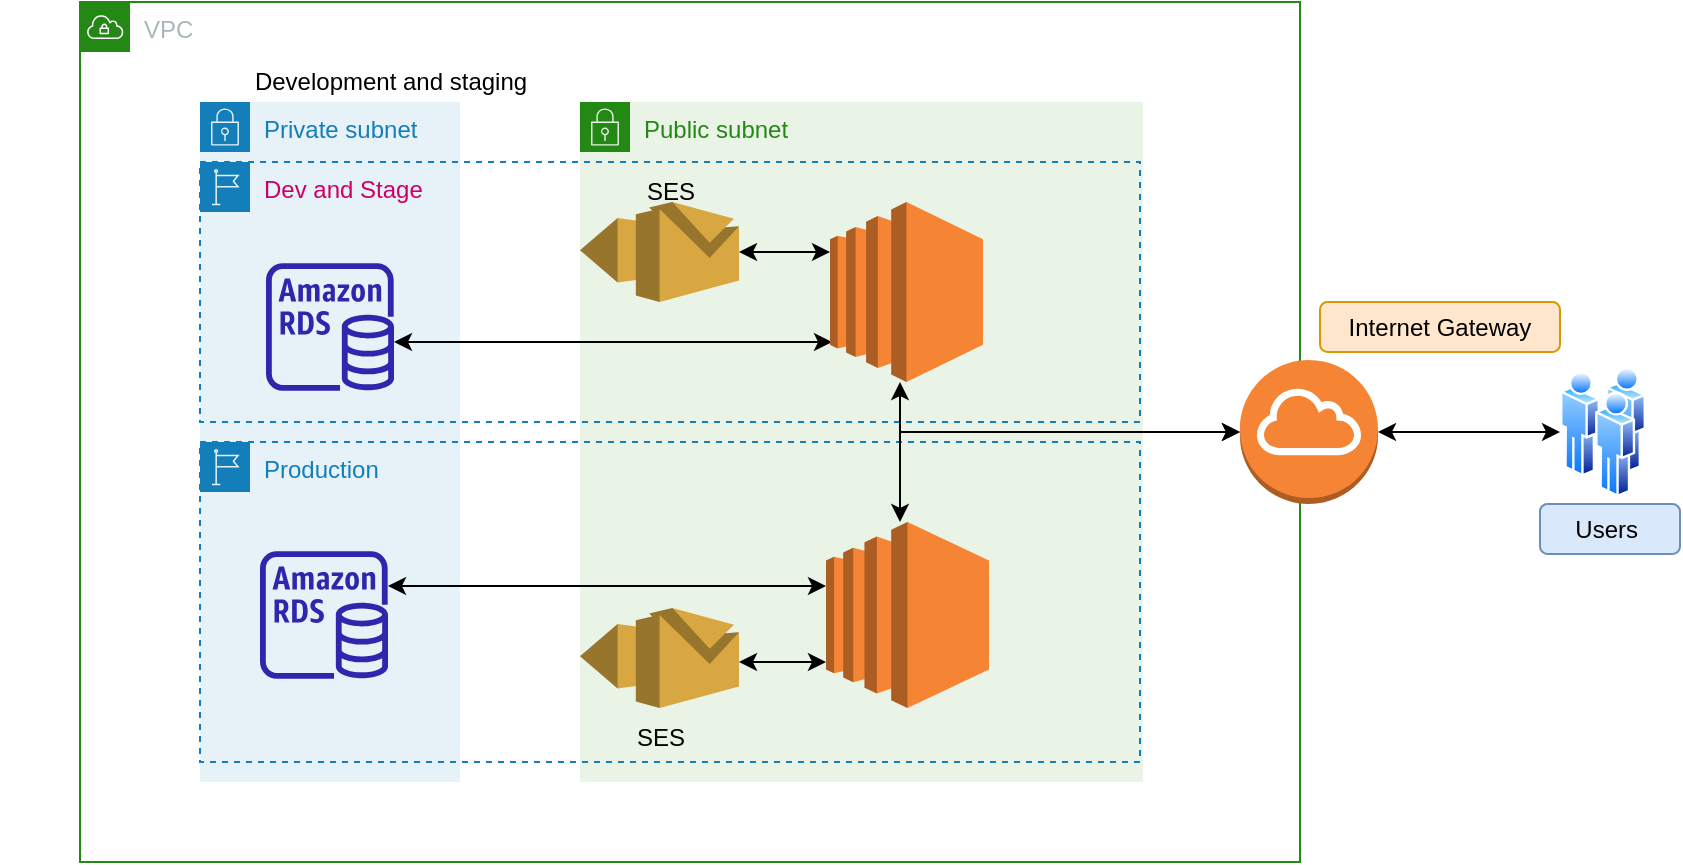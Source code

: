 <mxfile version="20.8.19" type="device"><diagram id="XGY98wzXeTsKer9R7Eu0" name="Page-1"><mxGraphModel dx="2474" dy="876" grid="1" gridSize="10" guides="1" tooltips="1" connect="1" arrows="1" fold="1" page="1" pageScale="1" pageWidth="827" pageHeight="1169" math="0" shadow="0"><root><mxCell id="0"/><mxCell id="1" parent="0"/><mxCell id="A-DtdbZ6CE195GWX-MfL-1" value="VPC" style="points=[[0,0],[0.25,0],[0.5,0],[0.75,0],[1,0],[1,0.25],[1,0.5],[1,0.75],[1,1],[0.75,1],[0.5,1],[0.25,1],[0,1],[0,0.75],[0,0.5],[0,0.25]];outlineConnect=0;gradientColor=none;html=1;whiteSpace=wrap;fontSize=12;fontStyle=0;container=1;pointerEvents=0;collapsible=0;recursiveResize=0;shape=mxgraph.aws4.group;grIcon=mxgraph.aws4.group_vpc;strokeColor=#248814;fillColor=none;verticalAlign=top;align=left;spacingLeft=30;fontColor=#AAB7B8;dashed=0;" parent="1" vertex="1"><mxGeometry y="100" width="610" height="430" as="geometry"/></mxCell><mxCell id="A-DtdbZ6CE195GWX-MfL-2" value="Public subnet" style="points=[[0,0],[0.25,0],[0.5,0],[0.75,0],[1,0],[1,0.25],[1,0.5],[1,0.75],[1,1],[0.75,1],[0.5,1],[0.25,1],[0,1],[0,0.75],[0,0.5],[0,0.25]];outlineConnect=0;gradientColor=none;html=1;whiteSpace=wrap;fontSize=12;fontStyle=0;container=1;pointerEvents=0;collapsible=0;recursiveResize=0;shape=mxgraph.aws4.group;grIcon=mxgraph.aws4.group_security_group;grStroke=0;strokeColor=#248814;fillColor=#E9F3E6;verticalAlign=top;align=left;spacingLeft=30;fontColor=#248814;dashed=0;" parent="A-DtdbZ6CE195GWX-MfL-1" vertex="1"><mxGeometry x="250" y="50" width="281.5" height="340" as="geometry"/></mxCell><mxCell id="A-DtdbZ6CE195GWX-MfL-10" value="" style="outlineConnect=0;dashed=0;verticalLabelPosition=bottom;verticalAlign=top;align=center;html=1;shape=mxgraph.aws3.ec2;fillColor=#F58534;gradientColor=none;" parent="A-DtdbZ6CE195GWX-MfL-2" vertex="1"><mxGeometry x="123" y="210" width="81.5" height="93" as="geometry"/></mxCell><mxCell id="A-DtdbZ6CE195GWX-MfL-16" value="" style="outlineConnect=0;dashed=0;verticalLabelPosition=bottom;verticalAlign=top;align=center;html=1;shape=mxgraph.aws3.ses;fillColor=#D9A741;gradientColor=none;" parent="A-DtdbZ6CE195GWX-MfL-2" vertex="1"><mxGeometry y="50" width="79.5" height="50" as="geometry"/></mxCell><mxCell id="A-DtdbZ6CE195GWX-MfL-25" value="" style="edgeStyle=orthogonalEdgeStyle;rounded=0;orthogonalLoop=1;jettySize=auto;html=1;startArrow=classic;startFill=1;endArrow=classic;endFill=1;" parent="A-DtdbZ6CE195GWX-MfL-2" source="A-DtdbZ6CE195GWX-MfL-24" target="A-DtdbZ6CE195GWX-MfL-10" edge="1"><mxGeometry relative="1" as="geometry"><Array as="points"><mxPoint x="100" y="280"/><mxPoint x="100" y="280"/></Array></mxGeometry></mxCell><mxCell id="A-DtdbZ6CE195GWX-MfL-24" value="" style="outlineConnect=0;dashed=0;verticalLabelPosition=bottom;verticalAlign=top;align=center;html=1;shape=mxgraph.aws3.ses;fillColor=#D9A741;gradientColor=none;" parent="A-DtdbZ6CE195GWX-MfL-2" vertex="1"><mxGeometry y="253" width="79.5" height="50" as="geometry"/></mxCell><mxCell id="A-DtdbZ6CE195GWX-MfL-30" value="SES" style="text;html=1;align=center;verticalAlign=middle;resizable=0;points=[];autosize=1;strokeColor=none;fillColor=none;" parent="A-DtdbZ6CE195GWX-MfL-2" vertex="1"><mxGeometry x="14.75" y="303" width="50" height="30" as="geometry"/></mxCell><mxCell id="A-DtdbZ6CE195GWX-MfL-3" value="Private subnet" style="points=[[0,0],[0.25,0],[0.5,0],[0.75,0],[1,0],[1,0.25],[1,0.5],[1,0.75],[1,1],[0.75,1],[0.5,1],[0.25,1],[0,1],[0,0.75],[0,0.5],[0,0.25]];outlineConnect=0;gradientColor=none;html=1;whiteSpace=wrap;fontSize=12;fontStyle=0;container=1;pointerEvents=0;collapsible=0;recursiveResize=0;shape=mxgraph.aws4.group;grIcon=mxgraph.aws4.group_security_group;grStroke=0;strokeColor=#147EBA;fillColor=#E6F2F8;verticalAlign=top;align=left;spacingLeft=30;fontColor=#147EBA;dashed=0;" parent="A-DtdbZ6CE195GWX-MfL-1" vertex="1"><mxGeometry x="60" y="50" width="130" height="340" as="geometry"/></mxCell><mxCell id="A-DtdbZ6CE195GWX-MfL-11" value="" style="sketch=0;outlineConnect=0;fontColor=#232F3E;gradientColor=none;fillColor=#2E27AD;strokeColor=none;dashed=0;verticalLabelPosition=bottom;verticalAlign=top;align=center;html=1;fontSize=12;fontStyle=0;aspect=fixed;pointerEvents=1;shape=mxgraph.aws4.rds_instance;" parent="A-DtdbZ6CE195GWX-MfL-3" vertex="1"><mxGeometry x="30" y="224.5" width="64" height="64" as="geometry"/></mxCell><mxCell id="A-DtdbZ6CE195GWX-MfL-23" value="" style="edgeStyle=orthogonalEdgeStyle;rounded=0;orthogonalLoop=1;jettySize=auto;html=1;startArrow=classic;startFill=1;endArrow=classic;endFill=1;" parent="A-DtdbZ6CE195GWX-MfL-1" source="A-DtdbZ6CE195GWX-MfL-11" target="A-DtdbZ6CE195GWX-MfL-10" edge="1"><mxGeometry relative="1" as="geometry"><mxPoint x="230" y="292" as="targetPoint"/><Array as="points"><mxPoint x="320" y="292"/><mxPoint x="320" y="292"/></Array></mxGeometry></mxCell><mxCell id="A-DtdbZ6CE195GWX-MfL-41" value="Production" style="points=[[0,0],[0.25,0],[0.5,0],[0.75,0],[1,0],[1,0.25],[1,0.5],[1,0.75],[1,1],[0.75,1],[0.5,1],[0.25,1],[0,1],[0,0.75],[0,0.5],[0,0.25]];outlineConnect=0;gradientColor=none;html=1;whiteSpace=wrap;fontSize=12;fontStyle=0;container=1;pointerEvents=0;collapsible=0;recursiveResize=0;shape=mxgraph.aws4.group;grIcon=mxgraph.aws4.group_region;strokeColor=#147EBA;fillColor=none;verticalAlign=top;align=left;spacingLeft=30;fontColor=#147EBA;dashed=1;" parent="A-DtdbZ6CE195GWX-MfL-1" vertex="1"><mxGeometry x="60" y="220" width="470" height="160" as="geometry"/></mxCell><mxCell id="A-DtdbZ6CE195GWX-MfL-46" value="&lt;font color=&quot;#cc0066&quot;&gt;Dev and Stage&lt;/font&gt;" style="points=[[0,0],[0.25,0],[0.5,0],[0.75,0],[1,0],[1,0.25],[1,0.5],[1,0.75],[1,1],[0.75,1],[0.5,1],[0.25,1],[0,1],[0,0.75],[0,0.5],[0,0.25]];outlineConnect=0;gradientColor=none;html=1;whiteSpace=wrap;fontSize=12;fontStyle=0;container=1;pointerEvents=0;collapsible=0;recursiveResize=0;shape=mxgraph.aws4.group;grIcon=mxgraph.aws4.group_region;strokeColor=#147EBA;fillColor=none;verticalAlign=top;align=left;spacingLeft=30;fontColor=#147EBA;dashed=1;" parent="A-DtdbZ6CE195GWX-MfL-1" vertex="1"><mxGeometry x="60" y="80" width="470" height="130" as="geometry"/></mxCell><mxCell id="3KDk5HVeFHr6OhEe5sJQ-1" value="" style="sketch=0;outlineConnect=0;fontColor=#232F3E;gradientColor=none;fillColor=#2E27AD;strokeColor=none;dashed=0;verticalLabelPosition=bottom;verticalAlign=top;align=center;html=1;fontSize=12;fontStyle=0;aspect=fixed;pointerEvents=1;shape=mxgraph.aws4.rds_instance;" vertex="1" parent="A-DtdbZ6CE195GWX-MfL-46"><mxGeometry x="33" y="50.5" width="64" height="64" as="geometry"/></mxCell><mxCell id="3KDk5HVeFHr6OhEe5sJQ-4" value="" style="edgeStyle=orthogonalEdgeStyle;rounded=0;orthogonalLoop=1;jettySize=auto;html=1;startArrow=classic;startFill=1;endArrow=classic;endFill=1;" edge="1" parent="A-DtdbZ6CE195GWX-MfL-46"><mxGeometry relative="1" as="geometry"><mxPoint x="316" y="90" as="targetPoint"/><Array as="points"><mxPoint x="210" y="90"/><mxPoint x="210" y="90"/></Array><mxPoint x="97" y="90" as="sourcePoint"/></mxGeometry></mxCell><mxCell id="A-DtdbZ6CE195GWX-MfL-9" value="" style="outlineConnect=0;dashed=0;verticalLabelPosition=bottom;verticalAlign=top;align=center;html=1;shape=mxgraph.aws3.ec2;fillColor=#F58534;gradientColor=none;" parent="A-DtdbZ6CE195GWX-MfL-46" vertex="1"><mxGeometry x="315" y="20" width="76.5" height="90" as="geometry"/></mxCell><mxCell id="A-DtdbZ6CE195GWX-MfL-31" value="SES" style="text;html=1;align=center;verticalAlign=middle;resizable=0;points=[];autosize=1;strokeColor=none;fillColor=none;" parent="A-DtdbZ6CE195GWX-MfL-46" vertex="1"><mxGeometry x="210" width="50" height="30" as="geometry"/></mxCell><mxCell id="A-DtdbZ6CE195GWX-MfL-17" value="" style="edgeStyle=orthogonalEdgeStyle;rounded=0;orthogonalLoop=1;jettySize=auto;html=1;endArrow=classic;endFill=1;startArrow=classic;startFill=1;" parent="A-DtdbZ6CE195GWX-MfL-1" source="A-DtdbZ6CE195GWX-MfL-9" target="A-DtdbZ6CE195GWX-MfL-16" edge="1"><mxGeometry relative="1" as="geometry"><Array as="points"><mxPoint x="350" y="125"/><mxPoint x="350" y="125"/></Array></mxGeometry></mxCell><mxCell id="A-DtdbZ6CE195GWX-MfL-37" value="" style="edgeStyle=orthogonalEdgeStyle;rounded=0;orthogonalLoop=1;jettySize=auto;html=1;startArrow=classic;startFill=1;endArrow=classic;endFill=1;" parent="1" source="A-DtdbZ6CE195GWX-MfL-32" target="A-DtdbZ6CE195GWX-MfL-36" edge="1"><mxGeometry relative="1" as="geometry"/></mxCell><mxCell id="A-DtdbZ6CE195GWX-MfL-32" value="" style="outlineConnect=0;dashed=0;verticalLabelPosition=bottom;verticalAlign=top;align=center;html=1;shape=mxgraph.aws3.internet_gateway;fillColor=#F58534;gradientColor=none;" parent="1" vertex="1"><mxGeometry x="580" y="279" width="69" height="72" as="geometry"/></mxCell><mxCell id="A-DtdbZ6CE195GWX-MfL-34" value="" style="edgeStyle=orthogonalEdgeStyle;rounded=0;orthogonalLoop=1;jettySize=auto;html=1;startArrow=classic;startFill=1;endArrow=classic;endFill=1;" parent="1" source="A-DtdbZ6CE195GWX-MfL-10" target="A-DtdbZ6CE195GWX-MfL-32" edge="1"><mxGeometry relative="1" as="geometry"><mxPoint x="541.5" y="406.5" as="targetPoint"/><Array as="points"><mxPoint x="410" y="315"/></Array></mxGeometry></mxCell><mxCell id="A-DtdbZ6CE195GWX-MfL-35" value="" style="edgeStyle=orthogonalEdgeStyle;rounded=0;orthogonalLoop=1;jettySize=auto;html=1;startArrow=classic;startFill=1;endArrow=classic;endFill=1;entryX=0;entryY=0.5;entryDx=0;entryDy=0;entryPerimeter=0;" parent="1" source="A-DtdbZ6CE195GWX-MfL-9" target="A-DtdbZ6CE195GWX-MfL-32" edge="1"><mxGeometry relative="1" as="geometry"><Array as="points"><mxPoint x="410" y="315"/></Array></mxGeometry></mxCell><mxCell id="A-DtdbZ6CE195GWX-MfL-36" value="" style="aspect=fixed;perimeter=ellipsePerimeter;html=1;align=center;shadow=0;dashed=0;spacingTop=3;image;image=img/lib/active_directory/users.svg;" parent="1" vertex="1"><mxGeometry x="740" y="282.42" width="43" height="65.15" as="geometry"/></mxCell><mxCell id="A-DtdbZ6CE195GWX-MfL-44" value="&lt;span style=&quot;white-space: pre;&quot;&gt;&#9;&lt;/span&gt;&lt;span style=&quot;white-space: pre;&quot;&gt;&#9;&lt;/span&gt;&lt;span style=&quot;white-space: pre;&quot;&gt;&#9;&lt;/span&gt;&lt;span style=&quot;white-space: pre;&quot;&gt;&#9;&lt;/span&gt;&amp;nbsp; Development and staging&amp;nbsp;" style="text;html=1;align=center;verticalAlign=middle;resizable=0;points=[];autosize=1;strokeColor=none;fillColor=none;" parent="1" vertex="1"><mxGeometry x="-40" y="125" width="280" height="30" as="geometry"/></mxCell><mxCell id="A-DtdbZ6CE195GWX-MfL-54" value="&lt;span style=&quot;&quot;&gt;Internet Gateway&lt;/span&gt;" style="rounded=1;whiteSpace=wrap;html=1;fillColor=#ffe6cc;strokeColor=#d79b00;" parent="1" vertex="1"><mxGeometry x="620" y="250" width="120" height="25" as="geometry"/></mxCell><mxCell id="A-DtdbZ6CE195GWX-MfL-55" value="Users&amp;nbsp;" style="rounded=1;whiteSpace=wrap;html=1;fillColor=#dae8fc;strokeColor=#6c8ebf;" parent="1" vertex="1"><mxGeometry x="730" y="351" width="70" height="25" as="geometry"/></mxCell></root></mxGraphModel></diagram></mxfile>